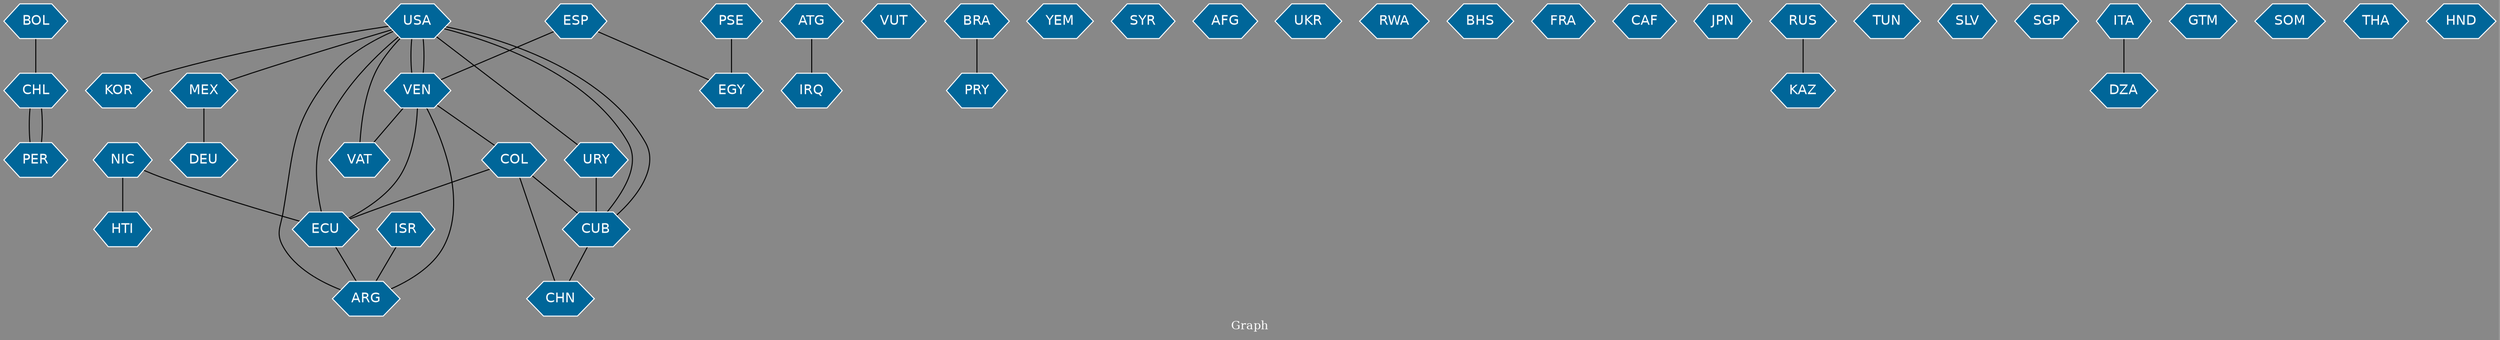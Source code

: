// Countries together in item graph
graph {
	graph [bgcolor="#888888" fontcolor=white fontsize=12 label="Graph" outputorder=edgesfirst overlap=prism]
	node [color=white fillcolor="#006699" fontcolor=white fontname=Helvetica shape=hexagon style=filled]
	edge [arrowhead=open color=black fontcolor=white fontname=Courier fontsize=12]
		CHL [label=CHL]
		USA [label=USA]
		ARG [label=ARG]
		IRQ [label=IRQ]
		COL [label=COL]
		URY [label=URY]
		MEX [label=MEX]
		VUT [label=VUT]
		ESP [label=ESP]
		VEN [label=VEN]
		BRA [label=BRA]
		CUB [label=CUB]
		VAT [label=VAT]
		YEM [label=YEM]
		SYR [label=SYR]
		CHN [label=CHN]
		BOL [label=BOL]
		AFG [label=AFG]
		PER [label=PER]
		ECU [label=ECU]
		UKR [label=UKR]
		RWA [label=RWA]
		BHS [label=BHS]
		FRA [label=FRA]
		PRY [label=PRY]
		CAF [label=CAF]
		JPN [label=JPN]
		EGY [label=EGY]
		RUS [label=RUS]
		KAZ [label=KAZ]
		NIC [label=NIC]
		HTI [label=HTI]
		TUN [label=TUN]
		SLV [label=SLV]
		SGP [label=SGP]
		ITA [label=ITA]
		GTM [label=GTM]
		ISR [label=ISR]
		KOR [label=KOR]
		SOM [label=SOM]
		DZA [label=DZA]
		PSE [label=PSE]
		DEU [label=DEU]
		THA [label=THA]
		ATG [label=ATG]
		HND [label=HND]
			CUB -- CHN [weight=1]
			VEN -- VAT [weight=1]
			COL -- ECU [weight=1]
			CHL -- PER [weight=1]
			VEN -- USA [weight=3]
			ITA -- DZA [weight=1]
			COL -- CUB [weight=1]
			USA -- VAT [weight=1]
			NIC -- ECU [weight=1]
			ATG -- IRQ [weight=1]
			VEN -- ARG [weight=1]
			ECU -- ARG [weight=1]
			VEN -- COL [weight=1]
			PSE -- EGY [weight=1]
			PER -- CHL [weight=1]
			ESP -- VEN [weight=1]
			BRA -- PRY [weight=1]
			COL -- CHN [weight=1]
			NIC -- HTI [weight=1]
			VEN -- ECU [weight=2]
			USA -- MEX [weight=2]
			URY -- CUB [weight=1]
			USA -- CUB [weight=1]
			RUS -- KAZ [weight=1]
			USA -- VEN [weight=5]
			CUB -- USA [weight=1]
			ISR -- ARG [weight=1]
			ESP -- EGY [weight=1]
			BOL -- CHL [weight=1]
			USA -- URY [weight=1]
			ECU -- USA [weight=1]
			USA -- ARG [weight=1]
			MEX -- DEU [weight=1]
			USA -- KOR [weight=1]
}